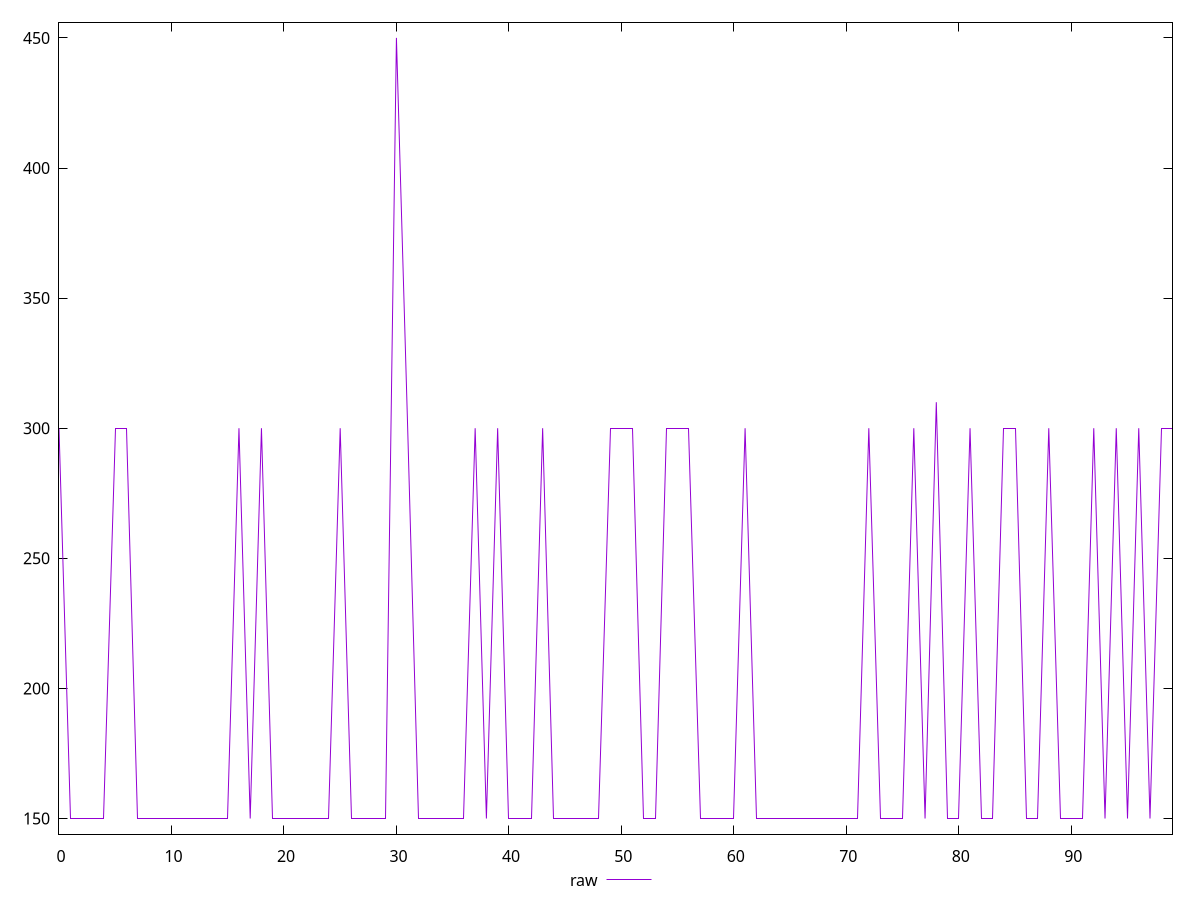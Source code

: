 reset

$raw <<EOF
0 300
1 150
2 150
3 150
4 150
5 300
6 300
7 150
8 150
9 150
10 150
11 150
12 150
13 150
14 150
15 150
16 300
17 150
18 300
19 150
20 150
21 150
22 150
23 150
24 150
25 300
26 150
27 150
28 150
29 150
30 450
31 300
32 150
33 150
34 150
35 150
36 150
37 300
38 150
39 300
40 150
41 150
42 150
43 300
44 150
45 150
46 150
47 150
48 150
49 300
50 300
51 300
52 150
53 150
54 300
55 300
56 300
57 150
58 150
59 150
60 150
61 300
62 150
63 150
64 150
65 150
66 150
67 150
68 150
69 150
70 150
71 150
72 300
73 150
74 150
75 150
76 300
77 150
78 310
79 150
80 150
81 300
82 150
83 150
84 300
85 300
86 150
87 150
88 300
89 150
90 150
91 150
92 300
93 150
94 300
95 150
96 300
97 150
98 300
99 300
EOF

set key outside below
set xrange [0:99]
set yrange [144:456]
set trange [144:456]
set terminal svg size 640, 500 enhanced background rgb 'white'
set output "report_00018_2021-02-10T15-25-16.877Z/offscreen-images/samples/pages/raw/values.svg"

plot $raw title "raw" with line

reset
